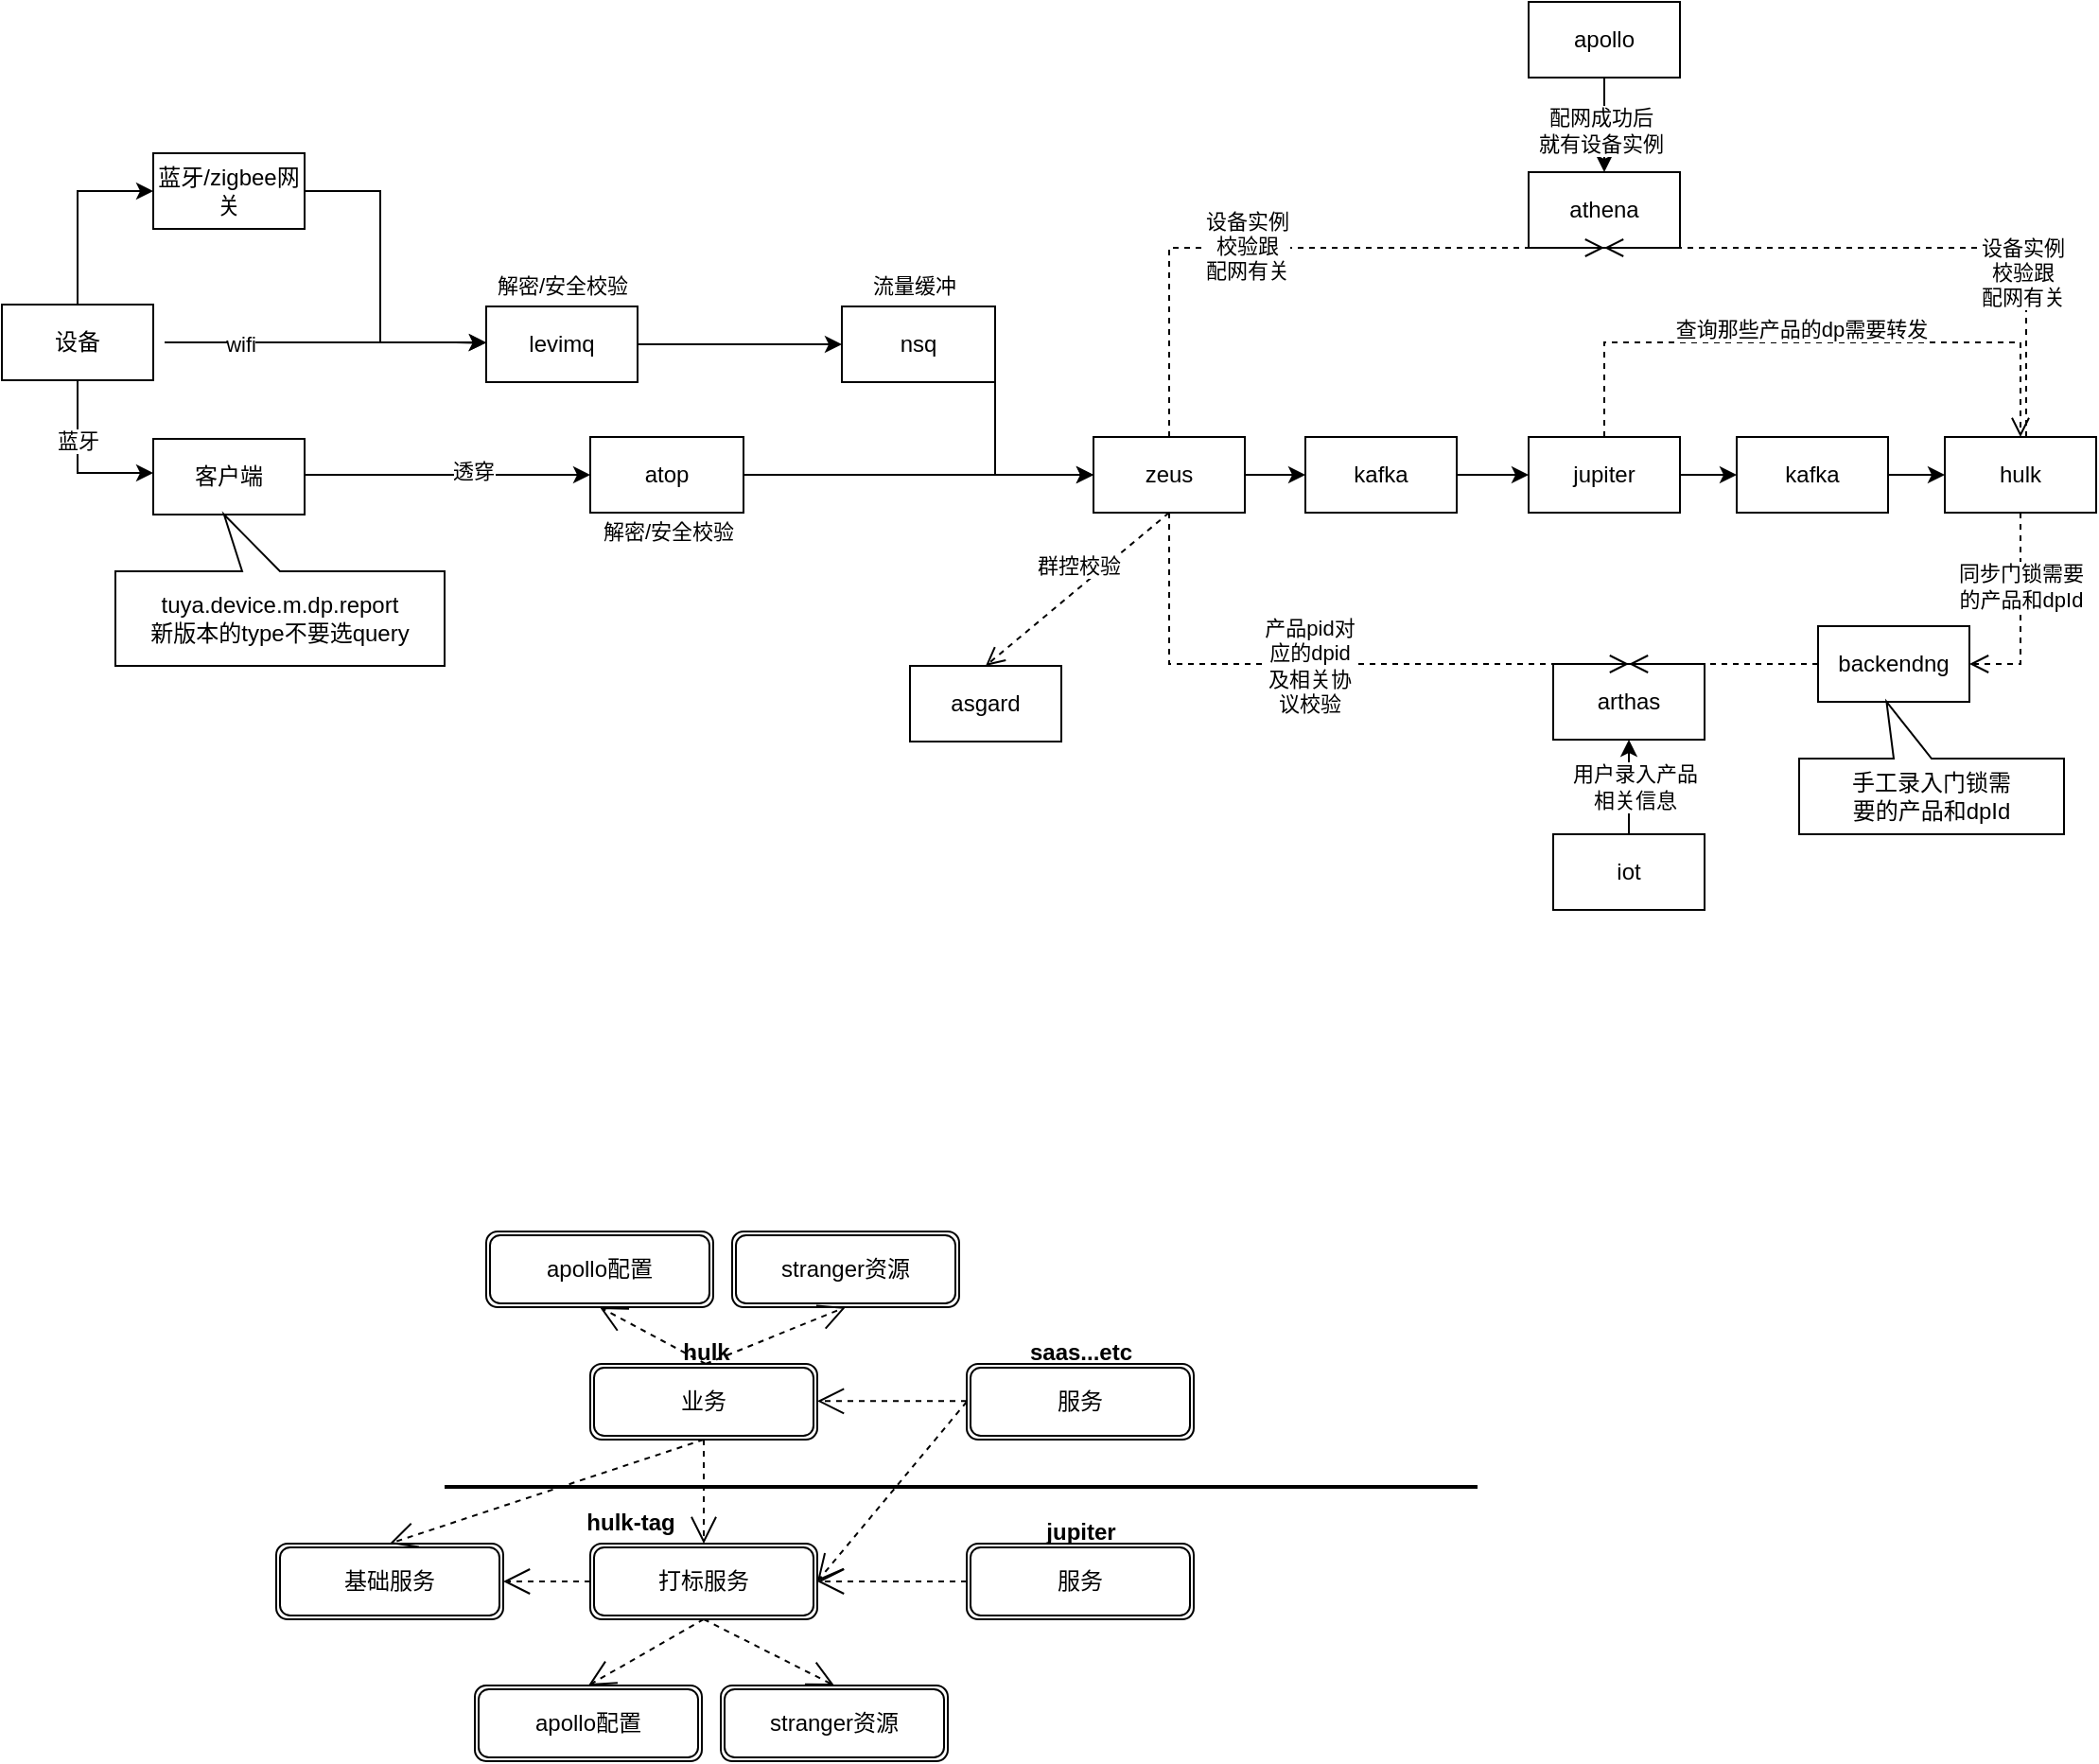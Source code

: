 <mxfile version="16.6.4" type="github">
  <diagram id="nhHgCwD3R0AYCVMyZUtq" name="Page-1">
    <mxGraphModel dx="676" dy="384" grid="1" gridSize="10" guides="1" tooltips="1" connect="1" arrows="1" fold="1" page="1" pageScale="1" pageWidth="827" pageHeight="1169" math="0" shadow="0">
      <root>
        <mxCell id="0" />
        <mxCell id="1" parent="0" />
        <mxCell id="HwVQrViwTguHjb0kdv_f-25" value="" style="edgeStyle=orthogonalEdgeStyle;rounded=0;orthogonalLoop=1;jettySize=auto;html=1;entryX=0;entryY=0.5;entryDx=0;entryDy=0;exitX=1;exitY=0.5;exitDx=0;exitDy=0;" parent="1" source="HwVQrViwTguHjb0kdv_f-2" target="HwVQrViwTguHjb0kdv_f-26" edge="1">
          <mxGeometry relative="1" as="geometry">
            <Array as="points">
              <mxPoint x="360" y="351" />
              <mxPoint x="360" y="351" />
            </Array>
          </mxGeometry>
        </mxCell>
        <mxCell id="HwVQrViwTguHjb0kdv_f-2" value="levimq" style="rounded=0;whiteSpace=wrap;html=1;" parent="1" vertex="1">
          <mxGeometry x="256" y="331" width="80" height="40" as="geometry" />
        </mxCell>
        <mxCell id="HwVQrViwTguHjb0kdv_f-4" value="zeus" style="rounded=0;whiteSpace=wrap;html=1;" parent="1" vertex="1">
          <mxGeometry x="577" y="400" width="80" height="40" as="geometry" />
        </mxCell>
        <mxCell id="HwVQrViwTguHjb0kdv_f-9" style="edgeStyle=orthogonalEdgeStyle;rounded=0;orthogonalLoop=1;jettySize=auto;html=1;exitX=0.5;exitY=0;exitDx=0;exitDy=0;entryX=0;entryY=0.5;entryDx=0;entryDy=0;" parent="1" source="HwVQrViwTguHjb0kdv_f-7" target="HwVQrViwTguHjb0kdv_f-8" edge="1">
          <mxGeometry relative="1" as="geometry" />
        </mxCell>
        <mxCell id="HwVQrViwTguHjb0kdv_f-12" value="" style="edgeStyle=orthogonalEdgeStyle;rounded=0;orthogonalLoop=1;jettySize=auto;html=1;exitX=0.5;exitY=1;exitDx=0;exitDy=0;" parent="1" source="HwVQrViwTguHjb0kdv_f-7" edge="1">
          <mxGeometry relative="1" as="geometry">
            <mxPoint x="40" y="359" as="sourcePoint" />
            <mxPoint x="80" y="419" as="targetPoint" />
            <Array as="points">
              <mxPoint x="40" y="419" />
            </Array>
          </mxGeometry>
        </mxCell>
        <mxCell id="HwVQrViwTguHjb0kdv_f-18" value="蓝牙" style="edgeLabel;html=1;align=center;verticalAlign=middle;resizable=0;points=[];" parent="HwVQrViwTguHjb0kdv_f-12" vertex="1" connectable="0">
          <mxGeometry x="-0.282" relative="1" as="geometry">
            <mxPoint as="offset" />
          </mxGeometry>
        </mxCell>
        <mxCell id="HwVQrViwTguHjb0kdv_f-13" style="edgeStyle=orthogonalEdgeStyle;rounded=0;orthogonalLoop=1;jettySize=auto;html=1;exitX=1;exitY=0.5;exitDx=0;exitDy=0;" parent="1" edge="1">
          <mxGeometry relative="1" as="geometry">
            <mxPoint x="256" y="350" as="targetPoint" />
            <mxPoint x="86" y="350" as="sourcePoint" />
          </mxGeometry>
        </mxCell>
        <mxCell id="HwVQrViwTguHjb0kdv_f-17" value="wifi" style="edgeLabel;html=1;align=center;verticalAlign=middle;resizable=0;points=[];" parent="HwVQrViwTguHjb0kdv_f-13" vertex="1" connectable="0">
          <mxGeometry x="-0.527" y="-1" relative="1" as="geometry">
            <mxPoint as="offset" />
          </mxGeometry>
        </mxCell>
        <mxCell id="HwVQrViwTguHjb0kdv_f-7" value="设备" style="rounded=0;whiteSpace=wrap;html=1;" parent="1" vertex="1">
          <mxGeometry y="330" width="80" height="40" as="geometry" />
        </mxCell>
        <mxCell id="HwVQrViwTguHjb0kdv_f-10" style="edgeStyle=orthogonalEdgeStyle;rounded=0;orthogonalLoop=1;jettySize=auto;html=1;exitX=1;exitY=0.5;exitDx=0;exitDy=0;entryX=-0.002;entryY=0.483;entryDx=0;entryDy=0;entryPerimeter=0;" parent="1" source="HwVQrViwTguHjb0kdv_f-8" target="HwVQrViwTguHjb0kdv_f-2" edge="1">
          <mxGeometry relative="1" as="geometry">
            <mxPoint x="240" y="340" as="targetPoint" />
            <Array as="points">
              <mxPoint x="200" y="270" />
              <mxPoint x="200" y="350" />
              <mxPoint x="240" y="350" />
            </Array>
          </mxGeometry>
        </mxCell>
        <mxCell id="HwVQrViwTguHjb0kdv_f-8" value="蓝牙/zigbee网关" style="rounded=0;whiteSpace=wrap;html=1;" parent="1" vertex="1">
          <mxGeometry x="80" y="250" width="80" height="40" as="geometry" />
        </mxCell>
        <mxCell id="HwVQrViwTguHjb0kdv_f-22" value="" style="edgeStyle=orthogonalEdgeStyle;rounded=0;orthogonalLoop=1;jettySize=auto;html=1;entryX=0;entryY=0.5;entryDx=0;entryDy=0;exitX=1;exitY=0.5;exitDx=0;exitDy=0;" parent="1" source="HwVQrViwTguHjb0kdv_f-11" target="HwVQrViwTguHjb0kdv_f-21" edge="1">
          <mxGeometry relative="1" as="geometry">
            <Array as="points">
              <mxPoint x="160" y="420" />
            </Array>
          </mxGeometry>
        </mxCell>
        <mxCell id="HwVQrViwTguHjb0kdv_f-34" value="透穿" style="edgeLabel;html=1;align=center;verticalAlign=middle;resizable=0;points=[];" parent="HwVQrViwTguHjb0kdv_f-22" vertex="1" connectable="0">
          <mxGeometry x="0.18" y="2" relative="1" as="geometry">
            <mxPoint as="offset" />
          </mxGeometry>
        </mxCell>
        <mxCell id="HwVQrViwTguHjb0kdv_f-11" value="客户端" style="rounded=0;whiteSpace=wrap;html=1;" parent="1" vertex="1">
          <mxGeometry x="80" y="401" width="80" height="40" as="geometry" />
        </mxCell>
        <mxCell id="HwVQrViwTguHjb0kdv_f-14" value="jupiter" style="rounded=0;whiteSpace=wrap;html=1;" parent="1" vertex="1">
          <mxGeometry x="807" y="400" width="80" height="40" as="geometry" />
        </mxCell>
        <mxCell id="HwVQrViwTguHjb0kdv_f-27" value="" style="edgeStyle=orthogonalEdgeStyle;rounded=0;orthogonalLoop=1;jettySize=auto;html=1;entryX=0;entryY=0.5;entryDx=0;entryDy=0;" parent="1" source="HwVQrViwTguHjb0kdv_f-21" target="HwVQrViwTguHjb0kdv_f-4" edge="1">
          <mxGeometry relative="1" as="geometry">
            <mxPoint x="580" y="420" as="targetPoint" />
          </mxGeometry>
        </mxCell>
        <mxCell id="HwVQrViwTguHjb0kdv_f-21" value="atop" style="whiteSpace=wrap;html=1;rounded=0;" parent="1" vertex="1">
          <mxGeometry x="311" y="400" width="81" height="40" as="geometry" />
        </mxCell>
        <mxCell id="HwVQrViwTguHjb0kdv_f-26" value="nsq" style="whiteSpace=wrap;html=1;rounded=0;" parent="1" vertex="1">
          <mxGeometry x="444" y="331" width="81" height="40" as="geometry" />
        </mxCell>
        <mxCell id="HwVQrViwTguHjb0kdv_f-28" value="" style="edgeStyle=orthogonalEdgeStyle;rounded=0;orthogonalLoop=1;jettySize=auto;html=1;entryX=0;entryY=0.5;entryDx=0;entryDy=0;exitX=1;exitY=0.5;exitDx=0;exitDy=0;" parent="1" source="HwVQrViwTguHjb0kdv_f-26" target="HwVQrViwTguHjb0kdv_f-4" edge="1">
          <mxGeometry relative="1" as="geometry">
            <mxPoint x="327" y="360" as="sourcePoint" />
            <mxPoint x="437.5" y="410" as="targetPoint" />
            <Array as="points">
              <mxPoint x="497" y="420" />
              <mxPoint x="497" y="420" />
            </Array>
          </mxGeometry>
        </mxCell>
        <mxCell id="HwVQrViwTguHjb0kdv_f-29" value="" style="edgeStyle=orthogonalEdgeStyle;rounded=0;orthogonalLoop=1;jettySize=auto;html=1;entryX=0;entryY=0.5;entryDx=0;entryDy=0;exitX=1;exitY=0.5;exitDx=0;exitDy=0;" parent="1" source="HwVQrViwTguHjb0kdv_f-4" target="HwVQrViwTguHjb0kdv_f-48" edge="1">
          <mxGeometry relative="1" as="geometry">
            <mxPoint x="550" y="430" as="sourcePoint" />
            <mxPoint x="589" y="430" as="targetPoint" />
            <Array as="points" />
          </mxGeometry>
        </mxCell>
        <mxCell id="HwVQrViwTguHjb0kdv_f-30" value="kafka" style="rounded=0;whiteSpace=wrap;html=1;" parent="1" vertex="1">
          <mxGeometry x="917" y="400" width="80" height="40" as="geometry" />
        </mxCell>
        <mxCell id="HwVQrViwTguHjb0kdv_f-31" value="hulk" style="rounded=0;whiteSpace=wrap;html=1;" parent="1" vertex="1">
          <mxGeometry x="1027" y="400" width="80" height="40" as="geometry" />
        </mxCell>
        <mxCell id="HwVQrViwTguHjb0kdv_f-32" value="" style="edgeStyle=orthogonalEdgeStyle;rounded=0;orthogonalLoop=1;jettySize=auto;html=1;entryX=0;entryY=0.5;entryDx=0;entryDy=0;exitX=1;exitY=0.5;exitDx=0;exitDy=0;" parent="1" source="HwVQrViwTguHjb0kdv_f-14" target="HwVQrViwTguHjb0kdv_f-30" edge="1">
          <mxGeometry relative="1" as="geometry">
            <mxPoint x="785.0" y="430" as="sourcePoint" />
            <mxPoint x="817" y="430" as="targetPoint" />
            <Array as="points">
              <mxPoint x="907" y="420" />
              <mxPoint x="907" y="420" />
            </Array>
          </mxGeometry>
        </mxCell>
        <mxCell id="HwVQrViwTguHjb0kdv_f-33" value="" style="edgeStyle=orthogonalEdgeStyle;rounded=0;orthogonalLoop=1;jettySize=auto;html=1;entryX=0;entryY=0.5;entryDx=0;entryDy=0;exitX=1;exitY=0.5;exitDx=0;exitDy=0;" parent="1" source="HwVQrViwTguHjb0kdv_f-30" target="HwVQrViwTguHjb0kdv_f-31" edge="1">
          <mxGeometry relative="1" as="geometry">
            <mxPoint x="897" y="430" as="sourcePoint" />
            <mxPoint x="927" y="430" as="targetPoint" />
            <Array as="points">
              <mxPoint x="1007" y="420" />
              <mxPoint x="1007" y="420" />
            </Array>
          </mxGeometry>
        </mxCell>
        <mxCell id="HwVQrViwTguHjb0kdv_f-35" value="athena" style="rounded=0;whiteSpace=wrap;html=1;" parent="1" vertex="1">
          <mxGeometry x="807" y="260" width="80" height="40" as="geometry" />
        </mxCell>
        <mxCell id="HwVQrViwTguHjb0kdv_f-38" value="tuya.device.m.dp.report&lt;br&gt;新版本的type不要选query" style="shape=callout;whiteSpace=wrap;html=1;perimeter=calloutPerimeter;position2=0.67;direction=west;" parent="1" vertex="1">
          <mxGeometry x="60" y="441" width="174" height="80" as="geometry" />
        </mxCell>
        <mxCell id="HwVQrViwTguHjb0kdv_f-41" value="arthas" style="rounded=0;whiteSpace=wrap;html=1;" parent="1" vertex="1">
          <mxGeometry x="820" y="520" width="80" height="40" as="geometry" />
        </mxCell>
        <mxCell id="HwVQrViwTguHjb0kdv_f-42" value="asgard" style="rounded=0;whiteSpace=wrap;html=1;" parent="1" vertex="1">
          <mxGeometry x="480" y="521" width="80" height="40" as="geometry" />
        </mxCell>
        <mxCell id="HwVQrViwTguHjb0kdv_f-43" value="" style="html=1;verticalAlign=bottom;endArrow=open;dashed=1;endSize=8;rounded=0;entryX=0.5;entryY=0;entryDx=0;entryDy=0;exitX=0.5;exitY=1;exitDx=0;exitDy=0;" parent="1" source="HwVQrViwTguHjb0kdv_f-4" target="HwVQrViwTguHjb0kdv_f-41" edge="1">
          <mxGeometry relative="1" as="geometry">
            <mxPoint x="710" y="329.23" as="sourcePoint" />
            <mxPoint x="790" y="329.23" as="targetPoint" />
            <Array as="points">
              <mxPoint x="617" y="520" />
            </Array>
          </mxGeometry>
        </mxCell>
        <mxCell id="HwVQrViwTguHjb0kdv_f-46" value="产品pid对&lt;br&gt;应的dpid&lt;br&gt;及相关协&lt;br&gt;议校验" style="edgeLabel;html=1;align=center;verticalAlign=middle;resizable=0;points=[];" parent="HwVQrViwTguHjb0kdv_f-43" vertex="1" connectable="0">
          <mxGeometry x="-0.045" y="-1" relative="1" as="geometry">
            <mxPoint as="offset" />
          </mxGeometry>
        </mxCell>
        <mxCell id="HwVQrViwTguHjb0kdv_f-44" value="" style="html=1;verticalAlign=bottom;endArrow=open;dashed=1;endSize=8;rounded=0;exitX=0.5;exitY=0;exitDx=0;exitDy=0;entryX=0.5;entryY=1;entryDx=0;entryDy=0;" parent="1" source="HwVQrViwTguHjb0kdv_f-4" target="HwVQrViwTguHjb0kdv_f-35" edge="1">
          <mxGeometry relative="1" as="geometry">
            <mxPoint x="620" y="440" as="sourcePoint" />
            <mxPoint x="518" y="530" as="targetPoint" />
            <Array as="points">
              <mxPoint x="617" y="300" />
            </Array>
          </mxGeometry>
        </mxCell>
        <mxCell id="HwVQrViwTguHjb0kdv_f-47" value="设备实例&lt;br&gt;校验跟&lt;br&gt;配网有关" style="edgeLabel;html=1;align=center;verticalAlign=middle;resizable=0;points=[];" parent="HwVQrViwTguHjb0kdv_f-44" vertex="1" connectable="0">
          <mxGeometry x="-0.15" y="1" relative="1" as="geometry">
            <mxPoint as="offset" />
          </mxGeometry>
        </mxCell>
        <mxCell id="HwVQrViwTguHjb0kdv_f-45" value="群控校验" style="html=1;verticalAlign=bottom;endArrow=open;dashed=1;endSize=8;rounded=0;exitX=0.5;exitY=1;exitDx=0;exitDy=0;" parent="1" source="HwVQrViwTguHjb0kdv_f-4" edge="1">
          <mxGeometry x="-0.04" y="-2" relative="1" as="geometry">
            <mxPoint x="620" y="440" as="sourcePoint" />
            <mxPoint x="520" y="521" as="targetPoint" />
            <mxPoint as="offset" />
          </mxGeometry>
        </mxCell>
        <mxCell id="HwVQrViwTguHjb0kdv_f-48" value="kafka" style="rounded=0;whiteSpace=wrap;html=1;" parent="1" vertex="1">
          <mxGeometry x="689" y="400" width="80" height="40" as="geometry" />
        </mxCell>
        <mxCell id="HwVQrViwTguHjb0kdv_f-49" value="" style="edgeStyle=orthogonalEdgeStyle;rounded=0;orthogonalLoop=1;jettySize=auto;html=1;entryX=0;entryY=0.5;entryDx=0;entryDy=0;exitX=1;exitY=0.5;exitDx=0;exitDy=0;" parent="1" source="HwVQrViwTguHjb0kdv_f-48" target="HwVQrViwTguHjb0kdv_f-14" edge="1">
          <mxGeometry relative="1" as="geometry">
            <mxPoint x="667" y="430" as="sourcePoint" />
            <mxPoint x="699" y="430" as="targetPoint" />
            <Array as="points">
              <mxPoint x="780" y="420" />
              <mxPoint x="780" y="420" />
            </Array>
          </mxGeometry>
        </mxCell>
        <mxCell id="HwVQrViwTguHjb0kdv_f-50" value="apollo" style="rounded=0;whiteSpace=wrap;html=1;" parent="1" vertex="1">
          <mxGeometry x="807" y="170" width="80" height="40" as="geometry" />
        </mxCell>
        <mxCell id="HwVQrViwTguHjb0kdv_f-51" value="" style="edgeStyle=orthogonalEdgeStyle;rounded=0;orthogonalLoop=1;jettySize=auto;html=1;entryX=0.5;entryY=0;entryDx=0;entryDy=0;exitX=0.5;exitY=1;exitDx=0;exitDy=0;" parent="1" edge="1">
          <mxGeometry relative="1" as="geometry">
            <mxPoint x="847" y="210" as="sourcePoint" />
            <mxPoint x="847" y="260" as="targetPoint" />
            <Array as="points">
              <mxPoint x="847" y="230" />
              <mxPoint x="847" y="230" />
            </Array>
          </mxGeometry>
        </mxCell>
        <mxCell id="HwVQrViwTguHjb0kdv_f-52" value="配网成功后&lt;br&gt;就有设备实例" style="edgeLabel;html=1;align=center;verticalAlign=middle;resizable=0;points=[];" parent="HwVQrViwTguHjb0kdv_f-51" vertex="1" connectable="0">
          <mxGeometry x="0.1" y="-2" relative="1" as="geometry">
            <mxPoint as="offset" />
          </mxGeometry>
        </mxCell>
        <mxCell id="HwVQrViwTguHjb0kdv_f-55" value="查询那些产品的dp需要转发" style="html=1;verticalAlign=bottom;endArrow=open;dashed=1;endSize=8;rounded=0;exitX=0.5;exitY=0;exitDx=0;exitDy=0;entryX=0.5;entryY=0;entryDx=0;entryDy=0;" parent="1" source="HwVQrViwTguHjb0kdv_f-14" target="HwVQrViwTguHjb0kdv_f-31" edge="1">
          <mxGeometry x="-0.04" y="-2" relative="1" as="geometry">
            <mxPoint x="935.04" y="339.4" as="sourcePoint" />
            <mxPoint x="830" y="260" as="targetPoint" />
            <mxPoint as="offset" />
            <Array as="points">
              <mxPoint x="847" y="360" />
              <mxPoint x="847" y="350" />
              <mxPoint x="960" y="350" />
              <mxPoint x="1067" y="350" />
            </Array>
          </mxGeometry>
        </mxCell>
        <mxCell id="HwVQrViwTguHjb0kdv_f-56" value="iot" style="rounded=0;whiteSpace=wrap;html=1;" parent="1" vertex="1">
          <mxGeometry x="820" y="610" width="80" height="40" as="geometry" />
        </mxCell>
        <mxCell id="HwVQrViwTguHjb0kdv_f-57" value="" style="edgeStyle=orthogonalEdgeStyle;rounded=0;orthogonalLoop=1;jettySize=auto;html=1;entryX=0.5;entryY=1;entryDx=0;entryDy=0;exitX=0.5;exitY=0;exitDx=0;exitDy=0;" parent="1" source="HwVQrViwTguHjb0kdv_f-56" target="HwVQrViwTguHjb0kdv_f-41" edge="1">
          <mxGeometry relative="1" as="geometry">
            <mxPoint x="667" y="430" as="sourcePoint" />
            <mxPoint x="699" y="430" as="targetPoint" />
            <Array as="points">
              <mxPoint x="860" y="590" />
              <mxPoint x="860" y="590" />
            </Array>
          </mxGeometry>
        </mxCell>
        <mxCell id="HwVQrViwTguHjb0kdv_f-60" value="用户录入产品&lt;br&gt;相关信息" style="edgeLabel;html=1;align=center;verticalAlign=middle;resizable=0;points=[];" parent="HwVQrViwTguHjb0kdv_f-57" vertex="1" connectable="0">
          <mxGeometry x="-0.004" y="-3" relative="1" as="geometry">
            <mxPoint as="offset" />
          </mxGeometry>
        </mxCell>
        <mxCell id="HwVQrViwTguHjb0kdv_f-58" value="" style="html=1;verticalAlign=bottom;endArrow=open;dashed=1;endSize=8;rounded=0;entryX=0.5;entryY=0;entryDx=0;entryDy=0;exitX=0;exitY=0.5;exitDx=0;exitDy=0;" parent="1" source="HwVQrViwTguHjb0kdv_f-67" target="HwVQrViwTguHjb0kdv_f-41" edge="1">
          <mxGeometry relative="1" as="geometry">
            <mxPoint x="970" y="530" as="sourcePoint" />
            <mxPoint x="1213" y="610" as="targetPoint" />
            <Array as="points" />
          </mxGeometry>
        </mxCell>
        <mxCell id="HwVQrViwTguHjb0kdv_f-61" value="" style="html=1;verticalAlign=bottom;endArrow=open;dashed=1;endSize=8;rounded=0;entryX=0.5;entryY=1;entryDx=0;entryDy=0;" parent="1" target="HwVQrViwTguHjb0kdv_f-35" edge="1">
          <mxGeometry relative="1" as="geometry">
            <mxPoint x="1070" y="400" as="sourcePoint" />
            <mxPoint x="1270" y="210" as="targetPoint" />
            <Array as="points">
              <mxPoint x="1070" y="300" />
            </Array>
          </mxGeometry>
        </mxCell>
        <mxCell id="HwVQrViwTguHjb0kdv_f-62" value="设备实例&lt;br&gt;校验跟&lt;br&gt;配网有关" style="edgeLabel;html=1;align=center;verticalAlign=middle;resizable=0;points=[];" parent="HwVQrViwTguHjb0kdv_f-61" vertex="1" connectable="0">
          <mxGeometry x="-0.15" y="1" relative="1" as="geometry">
            <mxPoint x="35" y="12" as="offset" />
          </mxGeometry>
        </mxCell>
        <mxCell id="HwVQrViwTguHjb0kdv_f-63" value="流量缓冲" style="edgeLabel;html=1;align=center;verticalAlign=middle;resizable=0;points=[];" parent="1" vertex="1" connectable="0">
          <mxGeometry x="481.995" y="320.003" as="geometry" />
        </mxCell>
        <mxCell id="HwVQrViwTguHjb0kdv_f-64" value="解密/安全校验" style="edgeLabel;html=1;align=center;verticalAlign=middle;resizable=0;points=[];" parent="1" vertex="1" connectable="0">
          <mxGeometry x="295.995" y="320.003" as="geometry" />
        </mxCell>
        <mxCell id="HwVQrViwTguHjb0kdv_f-67" value="backendng" style="rounded=0;whiteSpace=wrap;html=1;" parent="1" vertex="1">
          <mxGeometry x="960" y="500" width="80" height="40" as="geometry" />
        </mxCell>
        <mxCell id="HwVQrViwTguHjb0kdv_f-68" value="" style="html=1;verticalAlign=bottom;endArrow=open;dashed=1;endSize=8;rounded=0;entryX=1;entryY=0.5;entryDx=0;entryDy=0;exitX=0.5;exitY=1;exitDx=0;exitDy=0;" parent="1" source="HwVQrViwTguHjb0kdv_f-31" target="HwVQrViwTguHjb0kdv_f-67" edge="1">
          <mxGeometry relative="1" as="geometry">
            <mxPoint x="1140" y="521.0" as="sourcePoint" />
            <mxPoint x="1040" y="521.0" as="targetPoint" />
            <Array as="points">
              <mxPoint x="1067" y="520" />
            </Array>
          </mxGeometry>
        </mxCell>
        <mxCell id="HwVQrViwTguHjb0kdv_f-69" value="同步门锁需要&lt;br&gt;的产品和dpId" style="edgeLabel;html=1;align=center;verticalAlign=middle;resizable=0;points=[];" parent="HwVQrViwTguHjb0kdv_f-68" vertex="1" connectable="0">
          <mxGeometry x="-0.283" relative="1" as="geometry">
            <mxPoint as="offset" />
          </mxGeometry>
        </mxCell>
        <mxCell id="HwVQrViwTguHjb0kdv_f-70" value="手工录入门锁需&lt;br&gt;要的产品和dpId" style="shape=callout;whiteSpace=wrap;html=1;perimeter=calloutPerimeter;position2=0.67;direction=west;" parent="1" vertex="1">
          <mxGeometry x="950" y="540" width="140" height="70" as="geometry" />
        </mxCell>
        <mxCell id="HwVQrViwTguHjb0kdv_f-71" value="解密/安全校验" style="edgeLabel;html=1;align=center;verticalAlign=middle;resizable=0;points=[];" parent="1" vertex="1" connectable="0">
          <mxGeometry x="351.495" y="450.003" as="geometry" />
        </mxCell>
        <mxCell id="-Y5YJ-h0YuAPTsttWov4-1" value="" style="line;strokeWidth=2;html=1;" parent="1" vertex="1">
          <mxGeometry x="234" y="950" width="546" height="10" as="geometry" />
        </mxCell>
        <mxCell id="-Y5YJ-h0YuAPTsttWov4-2" value="业务" style="shape=ext;double=1;rounded=1;whiteSpace=wrap;html=1;" parent="1" vertex="1">
          <mxGeometry x="311" y="890" width="120" height="40" as="geometry" />
        </mxCell>
        <mxCell id="-Y5YJ-h0YuAPTsttWov4-3" value="打标服务" style="shape=ext;double=1;rounded=1;whiteSpace=wrap;html=1;" parent="1" vertex="1">
          <mxGeometry x="311" y="985" width="120" height="40" as="geometry" />
        </mxCell>
        <mxCell id="-Y5YJ-h0YuAPTsttWov4-4" value="&lt;font style=&quot;font-size: 12px&quot;&gt;hulk-tag&lt;/font&gt;" style="text;strokeColor=none;fillColor=none;html=1;fontSize=24;fontStyle=1;verticalAlign=middle;align=center;" parent="1" vertex="1">
          <mxGeometry x="312" y="960" width="40" height="20" as="geometry" />
        </mxCell>
        <mxCell id="-Y5YJ-h0YuAPTsttWov4-7" value="服务" style="shape=ext;double=1;rounded=1;whiteSpace=wrap;html=1;" parent="1" vertex="1">
          <mxGeometry x="510" y="985" width="120" height="40" as="geometry" />
        </mxCell>
        <mxCell id="-Y5YJ-h0YuAPTsttWov4-8" value="&lt;font style=&quot;font-size: 12px&quot;&gt;jupiter&lt;/font&gt;" style="text;strokeColor=none;fillColor=none;html=1;fontSize=24;fontStyle=1;verticalAlign=middle;align=center;" parent="1" vertex="1">
          <mxGeometry x="550" y="965" width="40" height="20" as="geometry" />
        </mxCell>
        <mxCell id="-Y5YJ-h0YuAPTsttWov4-11" value="&lt;font style=&quot;font-size: 12px&quot;&gt;hulk&lt;/font&gt;" style="text;strokeColor=none;fillColor=none;html=1;fontSize=24;fontStyle=1;verticalAlign=middle;align=center;" parent="1" vertex="1">
          <mxGeometry x="352" y="870" width="40" height="20" as="geometry" />
        </mxCell>
        <mxCell id="-Y5YJ-h0YuAPTsttWov4-12" value="" style="endArrow=open;endSize=12;dashed=1;html=1;rounded=0;fontSize=12;entryX=1;entryY=0.5;entryDx=0;entryDy=0;exitX=0;exitY=0.5;exitDx=0;exitDy=0;" parent="1" source="-Y5YJ-h0YuAPTsttWov4-7" target="-Y5YJ-h0YuAPTsttWov4-3" edge="1">
          <mxGeometry width="160" relative="1" as="geometry">
            <mxPoint x="240" y="1130" as="sourcePoint" />
            <mxPoint x="400" y="1130" as="targetPoint" />
          </mxGeometry>
        </mxCell>
        <mxCell id="-Y5YJ-h0YuAPTsttWov4-13" value="服务" style="shape=ext;double=1;rounded=1;whiteSpace=wrap;html=1;" parent="1" vertex="1">
          <mxGeometry x="510" y="890" width="120" height="40" as="geometry" />
        </mxCell>
        <mxCell id="-Y5YJ-h0YuAPTsttWov4-14" value="&lt;font style=&quot;font-size: 12px&quot;&gt;saas...etc&lt;/font&gt;" style="text;strokeColor=none;fillColor=none;html=1;fontSize=24;fontStyle=1;verticalAlign=middle;align=center;" parent="1" vertex="1">
          <mxGeometry x="550" y="870" width="40" height="20" as="geometry" />
        </mxCell>
        <mxCell id="-Y5YJ-h0YuAPTsttWov4-15" value="" style="endArrow=open;endSize=12;dashed=1;html=1;rounded=0;fontSize=12;entryX=1;entryY=0.5;entryDx=0;entryDy=0;exitX=0;exitY=0.5;exitDx=0;exitDy=0;" parent="1" edge="1">
          <mxGeometry width="160" relative="1" as="geometry">
            <mxPoint x="510" y="909.68" as="sourcePoint" />
            <mxPoint x="431" y="909.68" as="targetPoint" />
          </mxGeometry>
        </mxCell>
        <mxCell id="-Y5YJ-h0YuAPTsttWov4-16" value="" style="endArrow=open;endSize=12;dashed=1;html=1;rounded=0;fontSize=12;entryX=1;entryY=0.5;entryDx=0;entryDy=0;exitX=0;exitY=0.5;exitDx=0;exitDy=0;" parent="1" source="-Y5YJ-h0YuAPTsttWov4-13" target="-Y5YJ-h0YuAPTsttWov4-3" edge="1">
          <mxGeometry width="160" relative="1" as="geometry">
            <mxPoint x="520" y="919.68" as="sourcePoint" />
            <mxPoint x="441" y="919.68" as="targetPoint" />
          </mxGeometry>
        </mxCell>
        <mxCell id="-Y5YJ-h0YuAPTsttWov4-17" value="基础服务" style="shape=ext;double=1;rounded=1;whiteSpace=wrap;html=1;" parent="1" vertex="1">
          <mxGeometry x="145" y="985" width="120" height="40" as="geometry" />
        </mxCell>
        <mxCell id="-Y5YJ-h0YuAPTsttWov4-20" value="" style="endArrow=open;endSize=12;dashed=1;html=1;rounded=0;fontSize=12;entryX=0.5;entryY=0;entryDx=0;entryDy=0;exitX=0.5;exitY=1;exitDx=0;exitDy=0;" parent="1" source="-Y5YJ-h0YuAPTsttWov4-2" target="-Y5YJ-h0YuAPTsttWov4-3" edge="1">
          <mxGeometry width="160" relative="1" as="geometry">
            <mxPoint x="381.0" y="1035" as="sourcePoint" />
            <mxPoint x="382.0" y="1061" as="targetPoint" />
          </mxGeometry>
        </mxCell>
        <mxCell id="-Y5YJ-h0YuAPTsttWov4-23" value="" style="endArrow=open;endSize=12;dashed=1;html=1;rounded=0;fontSize=12;entryX=0.5;entryY=0;entryDx=0;entryDy=0;exitX=0.5;exitY=1;exitDx=0;exitDy=0;" parent="1" source="-Y5YJ-h0YuAPTsttWov4-2" target="-Y5YJ-h0YuAPTsttWov4-17" edge="1">
          <mxGeometry width="160" relative="1" as="geometry">
            <mxPoint x="381.0" y="940" as="sourcePoint" />
            <mxPoint x="381.0" y="995" as="targetPoint" />
          </mxGeometry>
        </mxCell>
        <mxCell id="I-fsdLR89BUmaXl84Kzb-1" value="stranger资源" style="shape=ext;double=1;rounded=1;whiteSpace=wrap;html=1;" vertex="1" parent="1">
          <mxGeometry x="380" y="1060" width="120" height="40" as="geometry" />
        </mxCell>
        <mxCell id="I-fsdLR89BUmaXl84Kzb-2" value="apollo配置" style="shape=ext;double=1;rounded=1;whiteSpace=wrap;html=1;" vertex="1" parent="1">
          <mxGeometry x="250" y="1060" width="120" height="40" as="geometry" />
        </mxCell>
        <mxCell id="I-fsdLR89BUmaXl84Kzb-6" value="stranger资源" style="shape=ext;double=1;rounded=1;whiteSpace=wrap;html=1;" vertex="1" parent="1">
          <mxGeometry x="386" y="820" width="120" height="40" as="geometry" />
        </mxCell>
        <mxCell id="I-fsdLR89BUmaXl84Kzb-7" value="apollo配置" style="shape=ext;double=1;rounded=1;whiteSpace=wrap;html=1;" vertex="1" parent="1">
          <mxGeometry x="256" y="820" width="120" height="40" as="geometry" />
        </mxCell>
        <mxCell id="I-fsdLR89BUmaXl84Kzb-8" value="" style="endArrow=open;endSize=12;dashed=1;html=1;rounded=0;fontSize=12;entryX=0.5;entryY=0;entryDx=0;entryDy=0;exitX=0.5;exitY=1;exitDx=0;exitDy=0;" edge="1" parent="1" source="-Y5YJ-h0YuAPTsttWov4-3" target="I-fsdLR89BUmaXl84Kzb-1">
          <mxGeometry width="160" relative="1" as="geometry">
            <mxPoint x="381" y="940" as="sourcePoint" />
            <mxPoint x="381" y="995" as="targetPoint" />
          </mxGeometry>
        </mxCell>
        <mxCell id="I-fsdLR89BUmaXl84Kzb-9" value="" style="endArrow=open;endSize=12;dashed=1;html=1;rounded=0;fontSize=12;entryX=0.5;entryY=0;entryDx=0;entryDy=0;exitX=0.5;exitY=1;exitDx=0;exitDy=0;" edge="1" parent="1" source="-Y5YJ-h0YuAPTsttWov4-3" target="I-fsdLR89BUmaXl84Kzb-2">
          <mxGeometry width="160" relative="1" as="geometry">
            <mxPoint x="381" y="1035" as="sourcePoint" />
            <mxPoint x="450" y="1070.0" as="targetPoint" />
          </mxGeometry>
        </mxCell>
        <mxCell id="I-fsdLR89BUmaXl84Kzb-10" value="" style="endArrow=open;endSize=12;dashed=1;html=1;rounded=0;fontSize=12;entryX=0.5;entryY=1;entryDx=0;entryDy=0;exitX=0.5;exitY=1;exitDx=0;exitDy=0;" edge="1" parent="1" source="-Y5YJ-h0YuAPTsttWov4-11" target="I-fsdLR89BUmaXl84Kzb-6">
          <mxGeometry width="160" relative="1" as="geometry">
            <mxPoint x="381" y="940" as="sourcePoint" />
            <mxPoint x="246" y="990" as="targetPoint" />
          </mxGeometry>
        </mxCell>
        <mxCell id="I-fsdLR89BUmaXl84Kzb-11" value="" style="endArrow=open;endSize=12;dashed=1;html=1;rounded=0;fontSize=12;entryX=0.5;entryY=1;entryDx=0;entryDy=0;exitX=0.5;exitY=1;exitDx=0;exitDy=0;" edge="1" parent="1" source="-Y5YJ-h0YuAPTsttWov4-11" target="I-fsdLR89BUmaXl84Kzb-7">
          <mxGeometry width="160" relative="1" as="geometry">
            <mxPoint x="382" y="900" as="sourcePoint" />
            <mxPoint x="456" y="870" as="targetPoint" />
          </mxGeometry>
        </mxCell>
        <mxCell id="I-fsdLR89BUmaXl84Kzb-12" value="" style="endArrow=open;endSize=12;dashed=1;html=1;rounded=0;fontSize=12;entryX=1;entryY=0.5;entryDx=0;entryDy=0;exitX=0;exitY=0.5;exitDx=0;exitDy=0;" edge="1" parent="1" source="-Y5YJ-h0YuAPTsttWov4-3" target="-Y5YJ-h0YuAPTsttWov4-17">
          <mxGeometry width="160" relative="1" as="geometry">
            <mxPoint x="381" y="940" as="sourcePoint" />
            <mxPoint x="381" y="995" as="targetPoint" />
          </mxGeometry>
        </mxCell>
      </root>
    </mxGraphModel>
  </diagram>
</mxfile>
